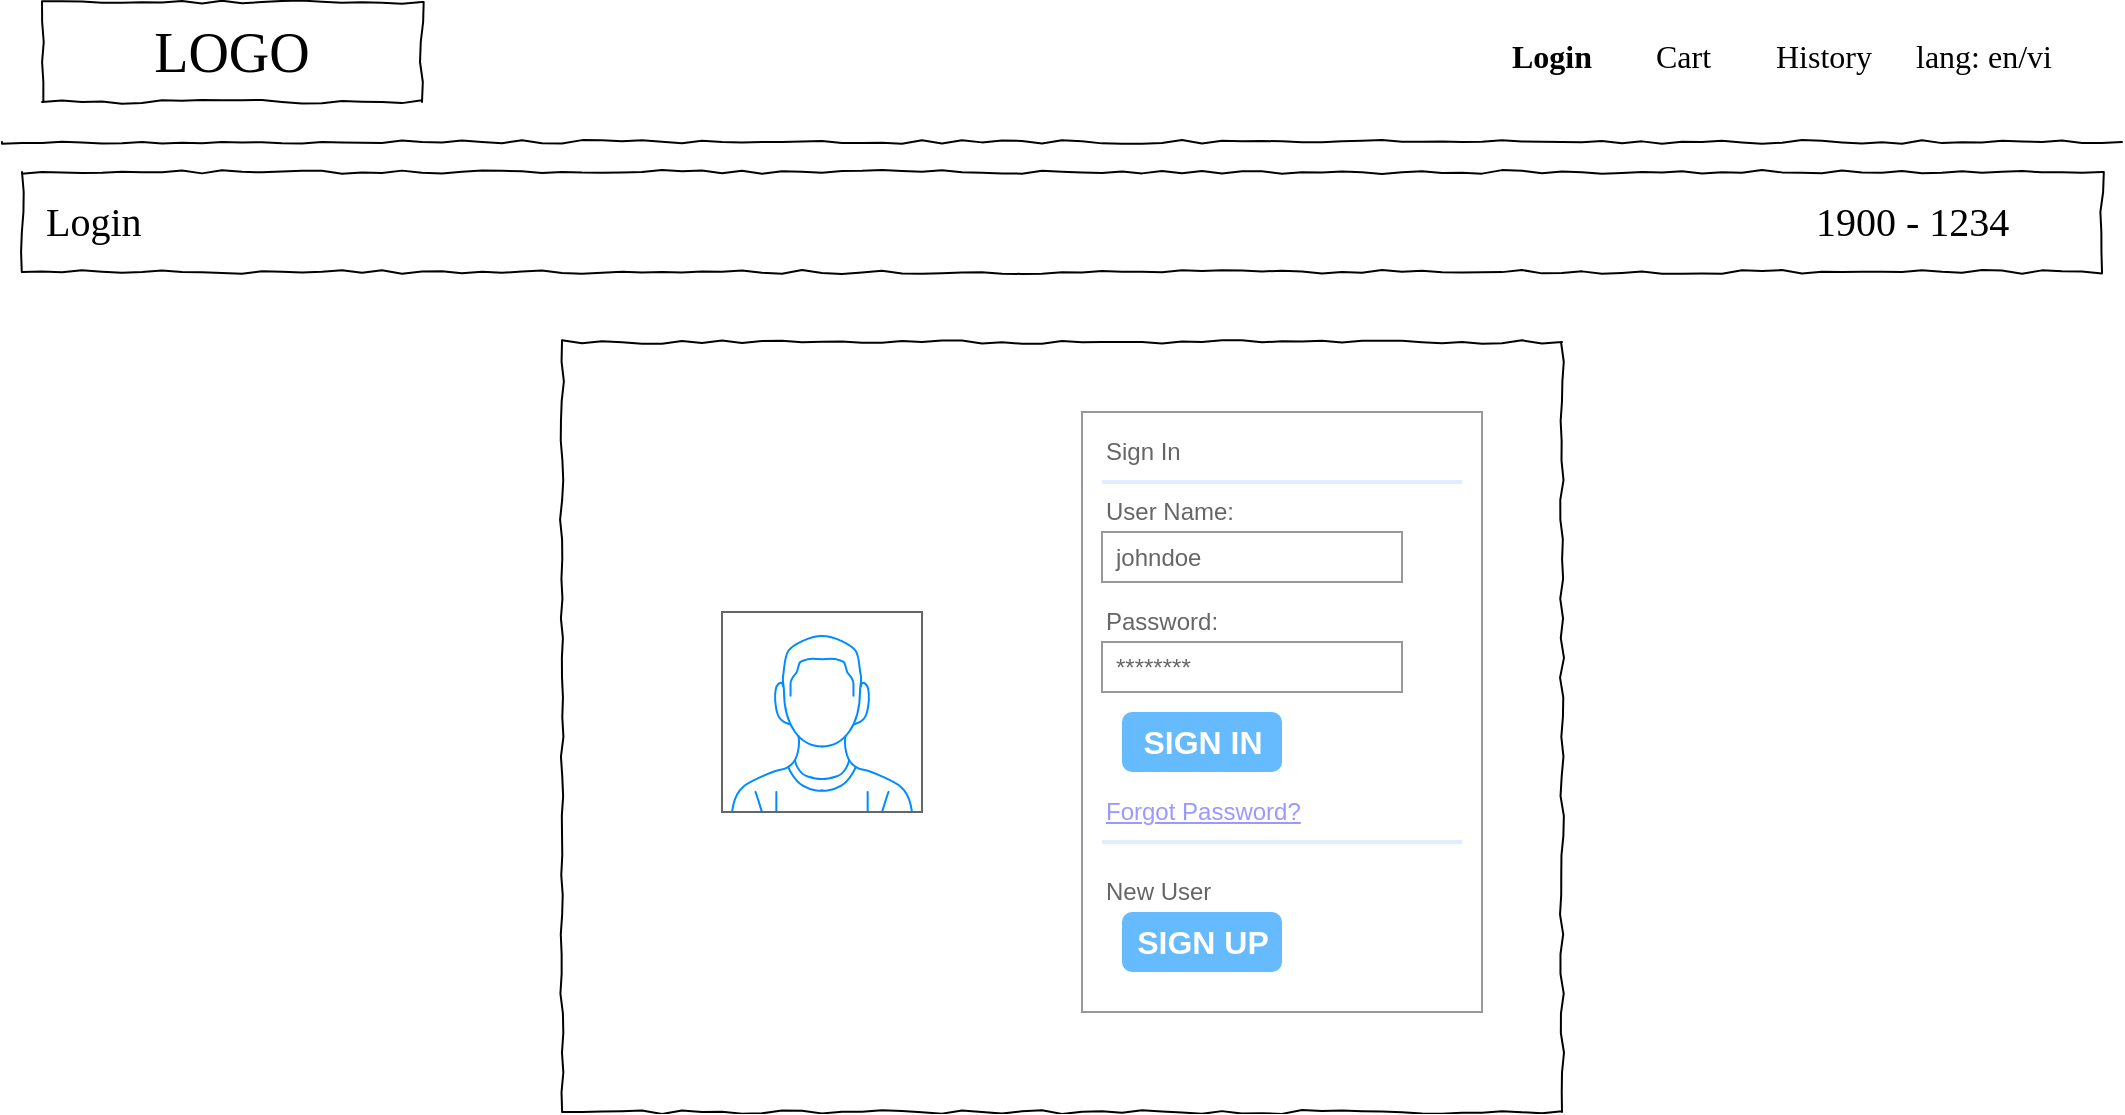 <mxfile version="13.7.5" type="github">
  <diagram name="Page-1" id="03018318-947c-dd8e-b7a3-06fadd420f32">
    <mxGraphModel dx="1038" dy="500" grid="1" gridSize="10" guides="1" tooltips="1" connect="1" arrows="1" fold="1" page="1" pageScale="1" pageWidth="1100" pageHeight="850" background="#ffffff" math="0" shadow="0">
      <root>
        <mxCell id="0" />
        <mxCell id="1" parent="0" />
        <mxCell id="677b7b8949515195-2" value="LOGO" style="whiteSpace=wrap;html=1;rounded=0;shadow=0;labelBackgroundColor=none;strokeWidth=1;fontFamily=Verdana;fontSize=28;align=center;comic=1;" parent="1" vertex="1">
          <mxGeometry x="40" y="15" width="190" height="50" as="geometry" />
        </mxCell>
        <mxCell id="677b7b8949515195-6" value="History" style="text;html=1;points=[];align=left;verticalAlign=top;spacingTop=-4;fontSize=16;fontFamily=Verdana" parent="1" vertex="1">
          <mxGeometry x="905" y="30" width="60" height="20" as="geometry" />
        </mxCell>
        <mxCell id="677b7b8949515195-9" value="" style="line;strokeWidth=1;html=1;rounded=0;shadow=0;labelBackgroundColor=none;fillColor=none;fontFamily=Verdana;fontSize=14;fontColor=#000000;align=center;comic=1;" parent="1" vertex="1">
          <mxGeometry x="20" y="80" width="1060" height="10" as="geometry" />
        </mxCell>
        <mxCell id="677b7b8949515195-10" value="" style="whiteSpace=wrap;html=1;rounded=0;shadow=0;labelBackgroundColor=none;strokeWidth=1;fillColor=none;fontFamily=Verdana;fontSize=12;align=center;comic=1;" parent="1" vertex="1">
          <mxGeometry x="30" y="100" width="1040" height="50" as="geometry" />
        </mxCell>
        <mxCell id="677b7b8949515195-11" value="&lt;span style=&quot;font-size: 20px&quot;&gt;Login&lt;br&gt;&lt;/span&gt;" style="text;html=1;points=[];align=left;verticalAlign=top;spacingTop=-4;fontSize=14;fontFamily=Verdana" parent="1" vertex="1">
          <mxGeometry x="40" y="110" width="60" height="20" as="geometry" />
        </mxCell>
        <mxCell id="0GJplUMi5tLApPQeOf5C-3" value="Cart" style="text;html=1;points=[];align=left;verticalAlign=top;spacingTop=-4;fontSize=16;fontFamily=Verdana" parent="1" vertex="1">
          <mxGeometry x="845" y="30" width="60" height="20" as="geometry" />
        </mxCell>
        <mxCell id="0GJplUMi5tLApPQeOf5C-4" value="lang: en/vi" style="text;html=1;points=[];align=left;verticalAlign=top;spacingTop=-4;fontSize=16;fontFamily=Verdana" parent="1" vertex="1">
          <mxGeometry x="975" y="30" width="80" height="20" as="geometry" />
        </mxCell>
        <mxCell id="0GJplUMi5tLApPQeOf5C-15" style="edgeStyle=orthogonalEdgeStyle;rounded=0;orthogonalLoop=1;jettySize=auto;html=1;" parent="1" edge="1">
          <mxGeometry relative="1" as="geometry">
            <mxPoint x="320" y="125" as="targetPoint" />
          </mxGeometry>
        </mxCell>
        <mxCell id="0GJplUMi5tLApPQeOf5C-20" value="" style="whiteSpace=wrap;html=1;rounded=0;shadow=0;labelBackgroundColor=none;strokeWidth=1;fontFamily=Verdana;fontSize=12;align=center;comic=1;perimeterSpacing=1;" parent="1" vertex="1">
          <mxGeometry x="300" y="185" width="500" height="385" as="geometry" />
        </mxCell>
        <mxCell id="0GJplUMi5tLApPQeOf5C-82" value="&lt;b&gt;Login&lt;/b&gt;" style="text;html=1;points=[];align=left;verticalAlign=top;spacingTop=-4;fontSize=16;fontFamily=Verdana" parent="1" vertex="1">
          <mxGeometry x="772.5" y="30" width="60" height="20" as="geometry" />
        </mxCell>
        <mxCell id="0GJplUMi5tLApPQeOf5C-83" value="&lt;font style=&quot;font-size: 20px&quot;&gt;1900 - 1234&lt;/font&gt;" style="text;html=1;points=[];align=left;verticalAlign=top;spacingTop=-4;fontSize=16;fontFamily=Verdana" parent="1" vertex="1">
          <mxGeometry x="925" y="110" width="130" height="20" as="geometry" />
        </mxCell>
        <mxCell id="2N2N0fNqwzzeD85MLVDU-1" value="" style="strokeWidth=1;shadow=0;dashed=0;align=center;html=1;shape=mxgraph.mockup.forms.rrect;rSize=0;strokeColor=#999999;fillColor=#ffffff;" vertex="1" parent="1">
          <mxGeometry x="560" y="220" width="200" height="300" as="geometry" />
        </mxCell>
        <mxCell id="2N2N0fNqwzzeD85MLVDU-2" value="Sign In" style="strokeWidth=1;shadow=0;dashed=0;align=center;html=1;shape=mxgraph.mockup.forms.anchor;fontSize=12;fontColor=#666666;align=left;resizeWidth=1;spacingLeft=0;" vertex="1" parent="2N2N0fNqwzzeD85MLVDU-1">
          <mxGeometry width="100" height="20" relative="1" as="geometry">
            <mxPoint x="10" y="10" as="offset" />
          </mxGeometry>
        </mxCell>
        <mxCell id="2N2N0fNqwzzeD85MLVDU-3" value="" style="shape=line;strokeColor=#ddeeff;strokeWidth=2;html=1;resizeWidth=1;" vertex="1" parent="2N2N0fNqwzzeD85MLVDU-1">
          <mxGeometry width="180" height="10" relative="1" as="geometry">
            <mxPoint x="10" y="30" as="offset" />
          </mxGeometry>
        </mxCell>
        <mxCell id="2N2N0fNqwzzeD85MLVDU-4" value="User Name:" style="strokeWidth=1;shadow=0;dashed=0;align=center;html=1;shape=mxgraph.mockup.forms.anchor;fontSize=12;fontColor=#666666;align=left;resizeWidth=1;spacingLeft=0;" vertex="1" parent="2N2N0fNqwzzeD85MLVDU-1">
          <mxGeometry width="100" height="20" relative="1" as="geometry">
            <mxPoint x="10" y="40" as="offset" />
          </mxGeometry>
        </mxCell>
        <mxCell id="2N2N0fNqwzzeD85MLVDU-5" value="johndoe" style="strokeWidth=1;shadow=0;dashed=0;align=center;html=1;shape=mxgraph.mockup.forms.rrect;rSize=0;strokeColor=#999999;fontColor=#666666;align=left;spacingLeft=5;resizeWidth=1;" vertex="1" parent="2N2N0fNqwzzeD85MLVDU-1">
          <mxGeometry width="150" height="25" relative="1" as="geometry">
            <mxPoint x="10" y="60" as="offset" />
          </mxGeometry>
        </mxCell>
        <mxCell id="2N2N0fNqwzzeD85MLVDU-6" value="Password:" style="strokeWidth=1;shadow=0;dashed=0;align=center;html=1;shape=mxgraph.mockup.forms.anchor;fontSize=12;fontColor=#666666;align=left;resizeWidth=1;spacingLeft=0;" vertex="1" parent="2N2N0fNqwzzeD85MLVDU-1">
          <mxGeometry width="100" height="20" relative="1" as="geometry">
            <mxPoint x="10" y="95" as="offset" />
          </mxGeometry>
        </mxCell>
        <mxCell id="2N2N0fNqwzzeD85MLVDU-7" value="********" style="strokeWidth=1;shadow=0;dashed=0;align=center;html=1;shape=mxgraph.mockup.forms.rrect;rSize=0;strokeColor=#999999;fontColor=#666666;align=left;spacingLeft=5;resizeWidth=1;" vertex="1" parent="2N2N0fNqwzzeD85MLVDU-1">
          <mxGeometry width="150" height="25" relative="1" as="geometry">
            <mxPoint x="10" y="115" as="offset" />
          </mxGeometry>
        </mxCell>
        <mxCell id="2N2N0fNqwzzeD85MLVDU-8" value="SIGN IN" style="strokeWidth=1;shadow=0;dashed=0;align=center;html=1;shape=mxgraph.mockup.forms.rrect;rSize=5;strokeColor=none;fontColor=#ffffff;fillColor=#66bbff;fontSize=16;fontStyle=1;" vertex="1" parent="2N2N0fNqwzzeD85MLVDU-1">
          <mxGeometry y="1" width="80" height="30" relative="1" as="geometry">
            <mxPoint x="20" y="-150" as="offset" />
          </mxGeometry>
        </mxCell>
        <mxCell id="2N2N0fNqwzzeD85MLVDU-9" value="Forgot Password?" style="strokeWidth=1;shadow=0;dashed=0;align=center;html=1;shape=mxgraph.mockup.forms.anchor;fontSize=12;fontColor=#9999ff;align=left;spacingLeft=0;fontStyle=4;resizeWidth=1;" vertex="1" parent="2N2N0fNqwzzeD85MLVDU-1">
          <mxGeometry y="1" width="150" height="20" relative="1" as="geometry">
            <mxPoint x="10" y="-110" as="offset" />
          </mxGeometry>
        </mxCell>
        <mxCell id="2N2N0fNqwzzeD85MLVDU-10" value="" style="shape=line;strokeColor=#ddeeff;strokeWidth=2;html=1;resizeWidth=1;" vertex="1" parent="2N2N0fNqwzzeD85MLVDU-1">
          <mxGeometry y="1" width="180" height="10" relative="1" as="geometry">
            <mxPoint x="10" y="-90" as="offset" />
          </mxGeometry>
        </mxCell>
        <mxCell id="2N2N0fNqwzzeD85MLVDU-11" value="New User" style="strokeWidth=1;shadow=0;dashed=0;align=center;html=1;shape=mxgraph.mockup.forms.anchor;fontSize=12;fontColor=#666666;align=left;spacingLeft=0;resizeWidth=1;" vertex="1" parent="2N2N0fNqwzzeD85MLVDU-1">
          <mxGeometry y="1" width="150" height="20" relative="1" as="geometry">
            <mxPoint x="10" y="-70" as="offset" />
          </mxGeometry>
        </mxCell>
        <mxCell id="2N2N0fNqwzzeD85MLVDU-12" value="SIGN UP" style="strokeWidth=1;shadow=0;dashed=0;align=center;html=1;shape=mxgraph.mockup.forms.rrect;rSize=5;strokeColor=none;fontColor=#ffffff;fillColor=#66bbff;fontSize=16;fontStyle=1;" vertex="1" parent="2N2N0fNqwzzeD85MLVDU-1">
          <mxGeometry y="1" width="80" height="30" relative="1" as="geometry">
            <mxPoint x="20" y="-50" as="offset" />
          </mxGeometry>
        </mxCell>
        <mxCell id="2N2N0fNqwzzeD85MLVDU-13" value="" style="verticalLabelPosition=bottom;shadow=0;dashed=0;align=center;html=1;verticalAlign=top;strokeWidth=1;shape=mxgraph.mockup.containers.userMale;strokeColor=#666666;strokeColor2=#008cff;" vertex="1" parent="1">
          <mxGeometry x="380" y="320" width="100" height="100" as="geometry" />
        </mxCell>
      </root>
    </mxGraphModel>
  </diagram>
</mxfile>
